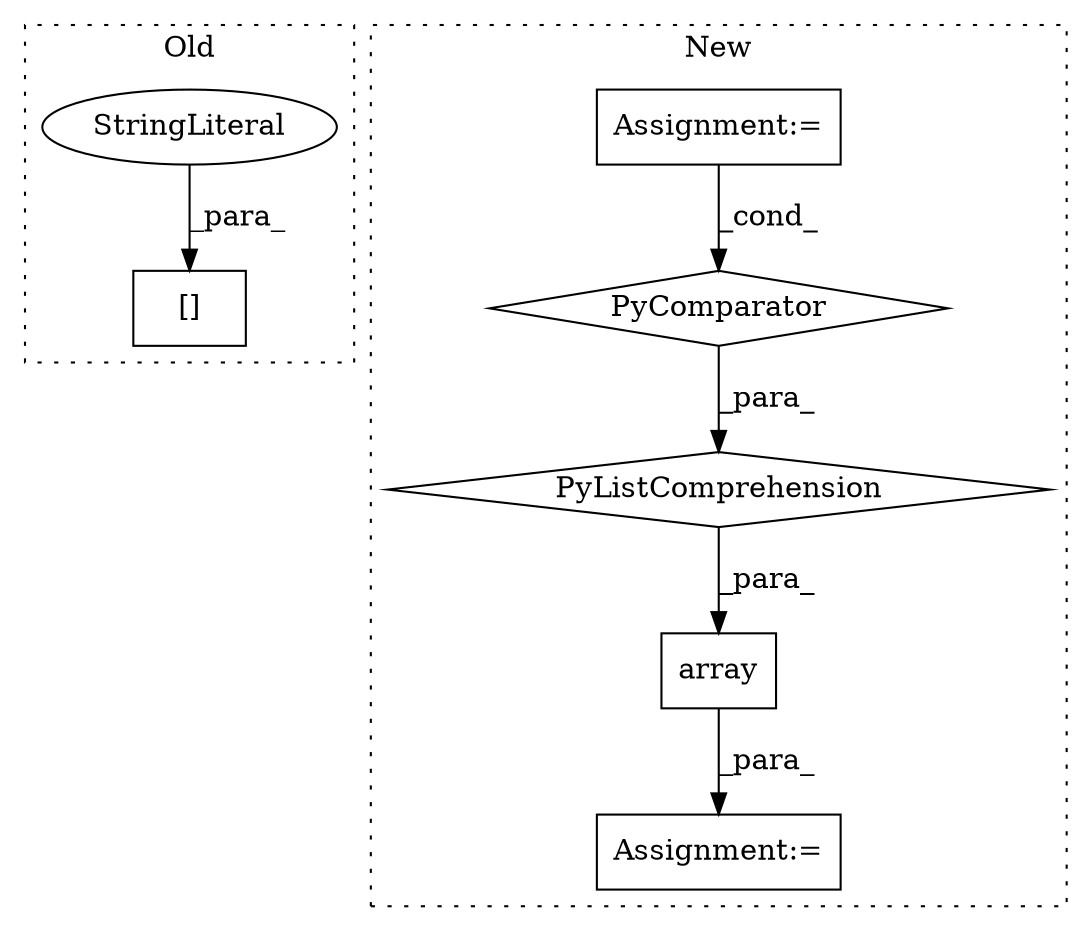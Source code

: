 digraph G {
subgraph cluster0 {
1 [label="[]" a="2" s="6415,6492" l="48,1" shape="box"];
4 [label="StringLiteral" a="45" s="6463" l="29" shape="ellipse"];
label = "Old";
style="dotted";
}
subgraph cluster1 {
2 [label="array" a="32" s="6509,6658" l="17,1" shape="box"];
3 [label="Assignment:=" a="7" s="6502" l="1" shape="box"];
5 [label="Assignment:=" a="7" s="6593" l="51" shape="box"];
6 [label="PyListComprehension" a="109" s="6526" l="126" shape="diamond"];
7 [label="PyComparator" a="113" s="6593" l="51" shape="diamond"];
label = "New";
style="dotted";
}
2 -> 3 [label="_para_"];
4 -> 1 [label="_para_"];
5 -> 7 [label="_cond_"];
6 -> 2 [label="_para_"];
7 -> 6 [label="_para_"];
}